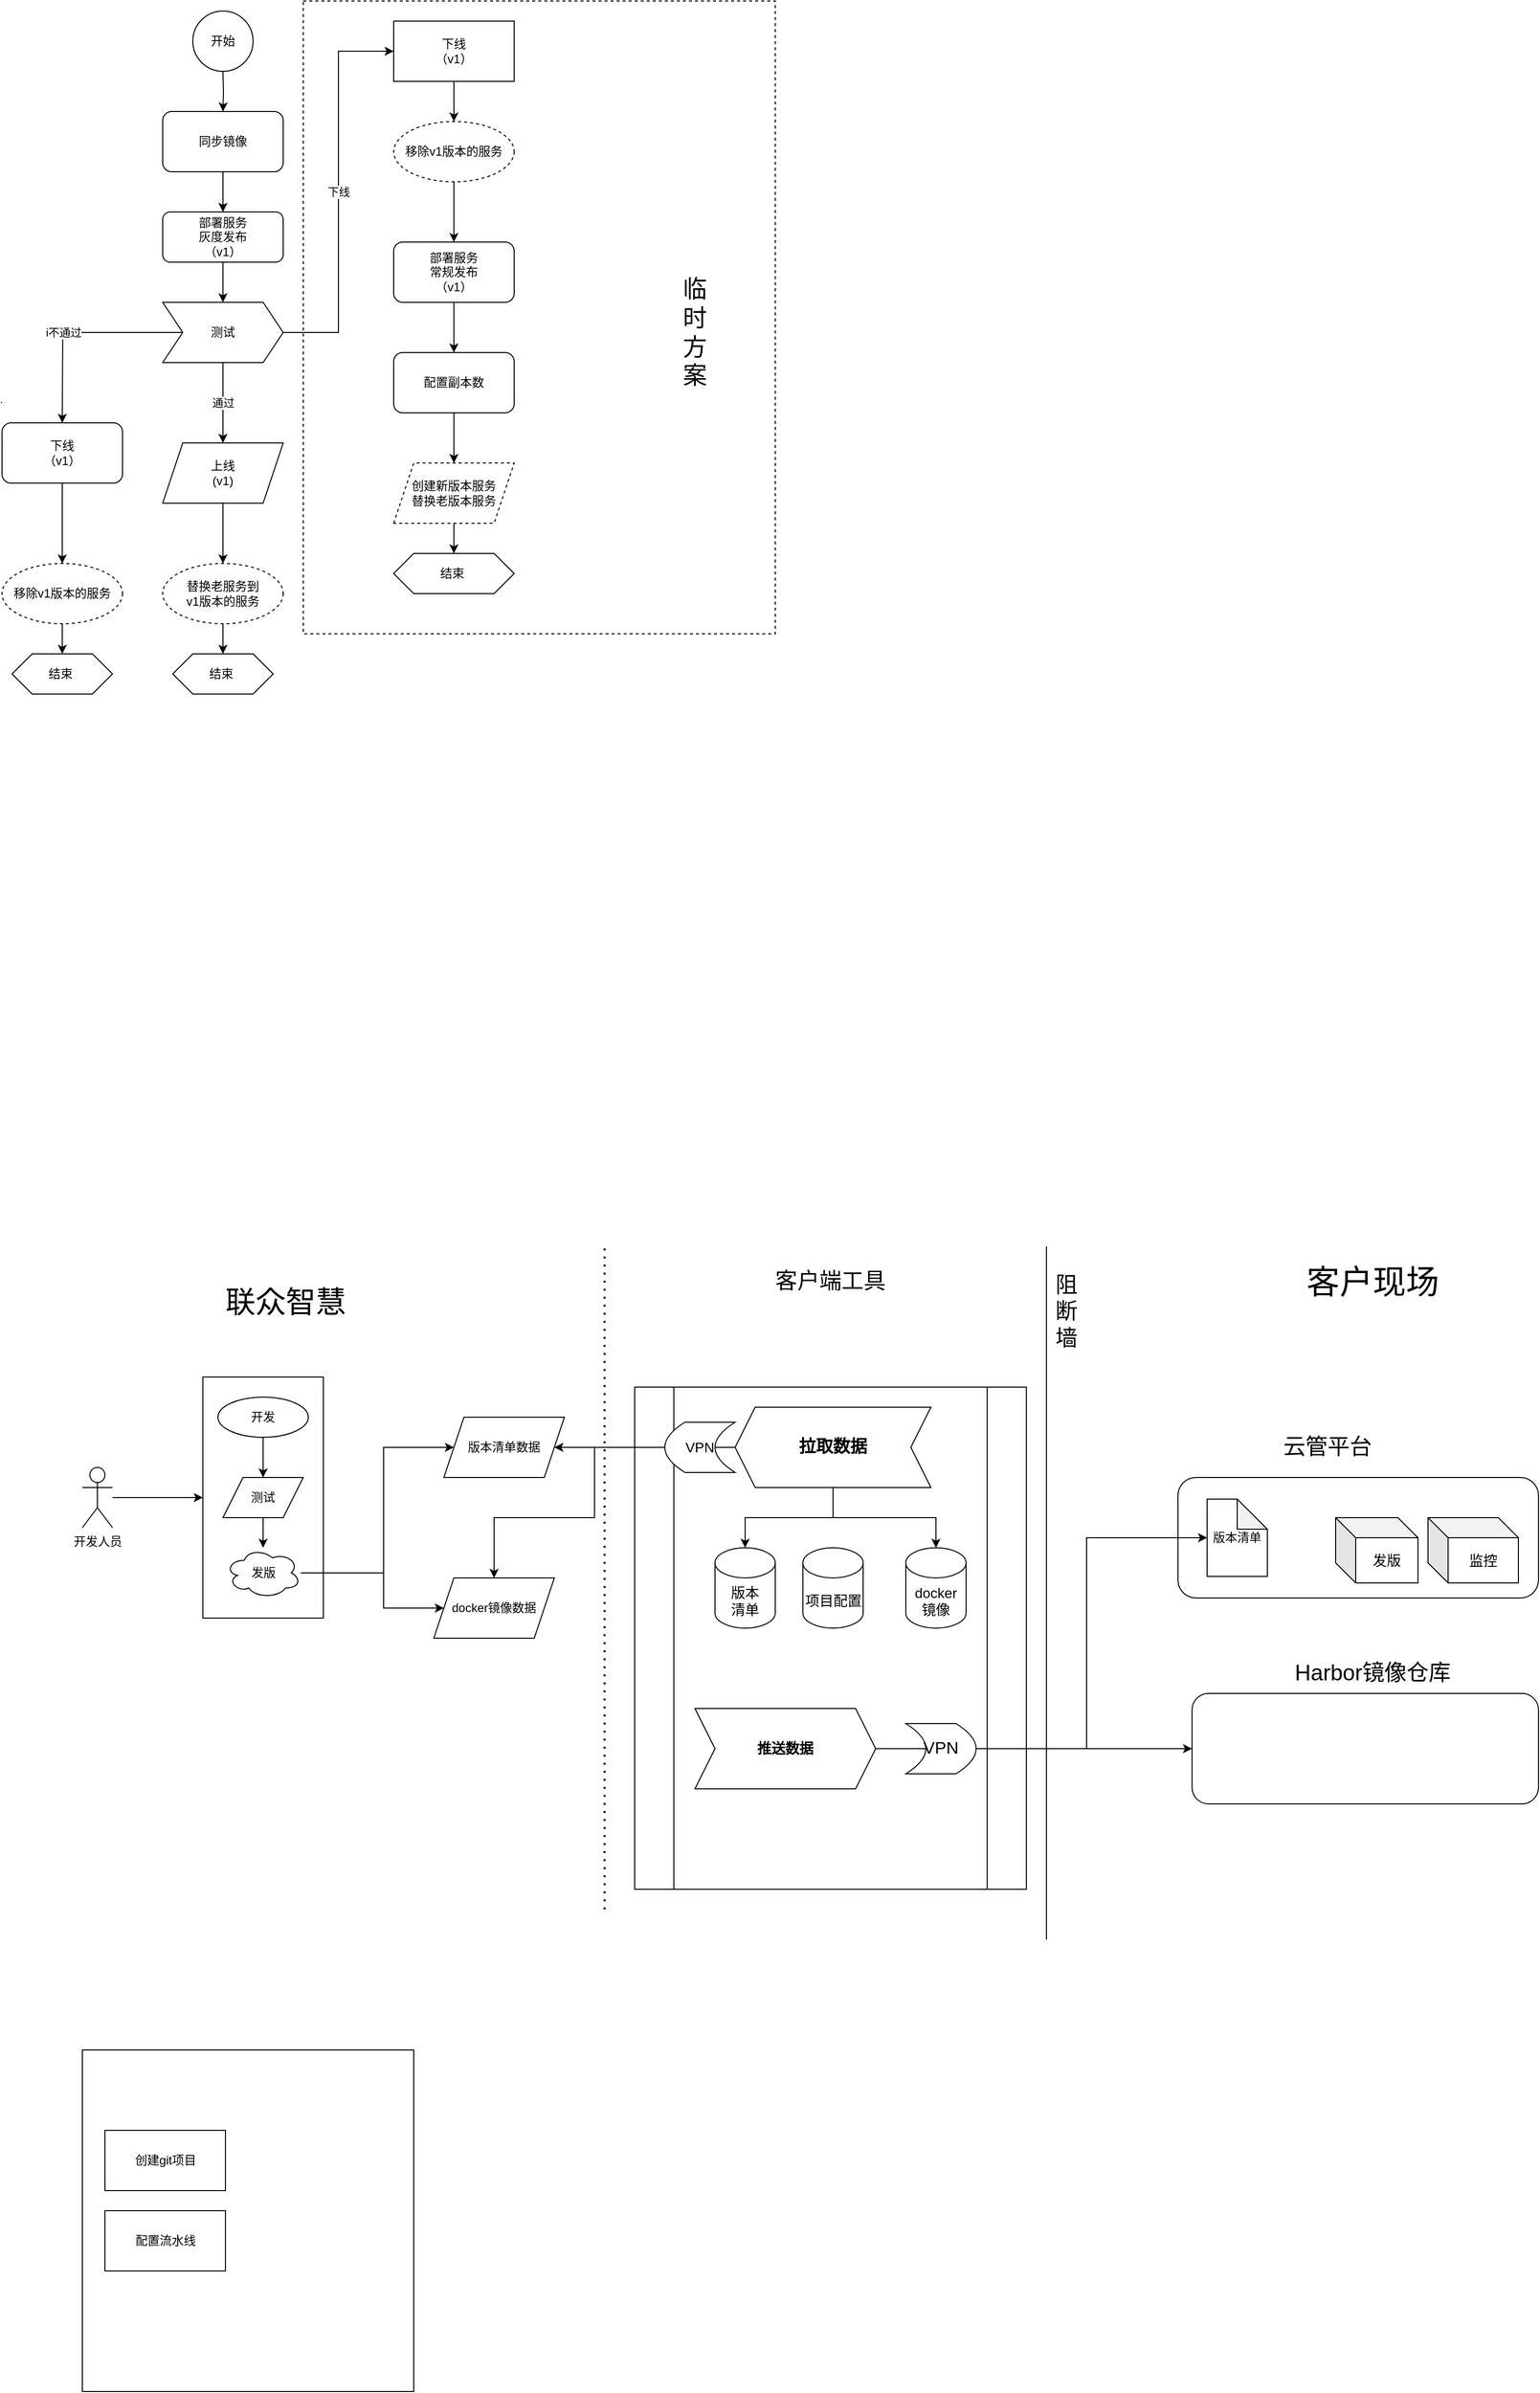 <mxfile version="20.2.3" type="github">
  <diagram id="aKOXHxGFXrtELs7mGaee" name="第 1 页">
    <mxGraphModel dx="626" dy="584" grid="1" gridSize="10" guides="1" tooltips="1" connect="1" arrows="1" fold="1" page="1" pageScale="1" pageWidth="827" pageHeight="1169" math="0" shadow="0">
      <root>
        <mxCell id="0" />
        <mxCell id="1" parent="0" />
        <mxCell id="2eoXuniDgy3FarlTxN_e-5" value="" style="rounded=0;whiteSpace=wrap;html=1;" vertex="1" parent="1">
          <mxGeometry x="90" y="2060" width="330" height="340" as="geometry" />
        </mxCell>
        <mxCell id="TaMHbcw07CwSiACDO4ns-48" value="" style="rounded=1;whiteSpace=wrap;html=1;fontSize=33;" parent="1" vertex="1">
          <mxGeometry x="1195" y="1705" width="345" height="110" as="geometry" />
        </mxCell>
        <mxCell id="TaMHbcw07CwSiACDO4ns-46" value="" style="rounded=1;whiteSpace=wrap;html=1;fontSize=33;" parent="1" vertex="1">
          <mxGeometry x="1181" y="1490" width="359" height="120" as="geometry" />
        </mxCell>
        <mxCell id="uRnvMdXlU50FcUm2w8r_-44" value="" style="verticalLabelPosition=bottom;verticalAlign=top;html=1;shape=mxgraph.basic.rect;fillColor2=none;strokeWidth=1;size=20;indent=5;strokeColor=default;dashed=1;" parent="1" vertex="1">
          <mxGeometry x="310" y="20" width="470" height="630" as="geometry" />
        </mxCell>
        <mxCell id="uRnvMdXlU50FcUm2w8r_-13" value="" style="endArrow=none;html=1;rounded=0;" parent="1" edge="1">
          <mxGeometry width="50" height="50" relative="1" as="geometry">
            <mxPoint x="10" y="420" as="sourcePoint" />
            <mxPoint x="9" y="419.406" as="targetPoint" />
          </mxGeometry>
        </mxCell>
        <mxCell id="uRnvMdXlU50FcUm2w8r_-24" style="edgeStyle=orthogonalEdgeStyle;rounded=0;orthogonalLoop=1;jettySize=auto;html=1;" parent="1" target="uRnvMdXlU50FcUm2w8r_-23" edge="1">
          <mxGeometry relative="1" as="geometry">
            <mxPoint x="230" y="90" as="sourcePoint" />
          </mxGeometry>
        </mxCell>
        <mxCell id="uRnvMdXlU50FcUm2w8r_-22" value="开始" style="ellipse;whiteSpace=wrap;html=1;aspect=fixed;" parent="1" vertex="1">
          <mxGeometry x="200" y="30" width="60" height="60" as="geometry" />
        </mxCell>
        <mxCell id="uRnvMdXlU50FcUm2w8r_-26" style="edgeStyle=orthogonalEdgeStyle;rounded=0;orthogonalLoop=1;jettySize=auto;html=1;" parent="1" source="uRnvMdXlU50FcUm2w8r_-23" target="uRnvMdXlU50FcUm2w8r_-25" edge="1">
          <mxGeometry relative="1" as="geometry" />
        </mxCell>
        <mxCell id="uRnvMdXlU50FcUm2w8r_-23" value="同步镜像" style="rounded=1;whiteSpace=wrap;html=1;" parent="1" vertex="1">
          <mxGeometry x="170" y="130" width="120" height="60" as="geometry" />
        </mxCell>
        <mxCell id="uRnvMdXlU50FcUm2w8r_-35" style="edgeStyle=orthogonalEdgeStyle;rounded=0;orthogonalLoop=1;jettySize=auto;html=1;" parent="1" source="uRnvMdXlU50FcUm2w8r_-25" target="uRnvMdXlU50FcUm2w8r_-34" edge="1">
          <mxGeometry relative="1" as="geometry" />
        </mxCell>
        <mxCell id="uRnvMdXlU50FcUm2w8r_-25" value="部署服务&lt;br&gt;灰度发布&lt;br&gt;（v1）" style="rounded=1;whiteSpace=wrap;html=1;" parent="1" vertex="1">
          <mxGeometry x="170" y="230" width="120" height="50" as="geometry" />
        </mxCell>
        <mxCell id="uRnvMdXlU50FcUm2w8r_-41" value="通过" style="edgeStyle=orthogonalEdgeStyle;rounded=0;orthogonalLoop=1;jettySize=auto;html=1;" parent="1" source="uRnvMdXlU50FcUm2w8r_-34" target="uRnvMdXlU50FcUm2w8r_-40" edge="1">
          <mxGeometry relative="1" as="geometry" />
        </mxCell>
        <mxCell id="uRnvMdXlU50FcUm2w8r_-43" value="i不通过" style="edgeStyle=orthogonalEdgeStyle;rounded=0;orthogonalLoop=1;jettySize=auto;html=1;" parent="1" source="uRnvMdXlU50FcUm2w8r_-34" edge="1">
          <mxGeometry x="0.143" relative="1" as="geometry">
            <mxPoint x="70" y="440" as="targetPoint" />
            <mxPoint as="offset" />
          </mxGeometry>
        </mxCell>
        <mxCell id="uRnvMdXlU50FcUm2w8r_-46" value="下线" style="edgeStyle=orthogonalEdgeStyle;rounded=0;orthogonalLoop=1;jettySize=auto;html=1;entryX=0;entryY=0.5;entryDx=0;entryDy=0;" parent="1" source="uRnvMdXlU50FcUm2w8r_-34" target="uRnvMdXlU50FcUm2w8r_-45" edge="1">
          <mxGeometry relative="1" as="geometry" />
        </mxCell>
        <mxCell id="uRnvMdXlU50FcUm2w8r_-34" value="测试" style="shape=step;perimeter=stepPerimeter;whiteSpace=wrap;html=1;fixedSize=1;" parent="1" vertex="1">
          <mxGeometry x="170" y="320" width="120" height="60" as="geometry" />
        </mxCell>
        <mxCell id="uRnvMdXlU50FcUm2w8r_-69" style="edgeStyle=orthogonalEdgeStyle;rounded=0;orthogonalLoop=1;jettySize=auto;html=1;" parent="1" source="uRnvMdXlU50FcUm2w8r_-40" target="uRnvMdXlU50FcUm2w8r_-68" edge="1">
          <mxGeometry relative="1" as="geometry" />
        </mxCell>
        <mxCell id="uRnvMdXlU50FcUm2w8r_-40" value="上线&lt;br&gt;(v1)" style="shape=parallelogram;perimeter=parallelogramPerimeter;whiteSpace=wrap;html=1;fixedSize=1;" parent="1" vertex="1">
          <mxGeometry x="170" y="460" width="120" height="60" as="geometry" />
        </mxCell>
        <mxCell id="uRnvMdXlU50FcUm2w8r_-58" value="" style="edgeStyle=orthogonalEdgeStyle;rounded=0;orthogonalLoop=1;jettySize=auto;html=1;" parent="1" source="uRnvMdXlU50FcUm2w8r_-42" target="uRnvMdXlU50FcUm2w8r_-57" edge="1">
          <mxGeometry relative="1" as="geometry" />
        </mxCell>
        <mxCell id="uRnvMdXlU50FcUm2w8r_-42" value="下线&lt;br&gt;（v1）" style="rounded=1;whiteSpace=wrap;html=1;" parent="1" vertex="1">
          <mxGeometry x="10" y="440" width="120" height="60" as="geometry" />
        </mxCell>
        <mxCell id="uRnvMdXlU50FcUm2w8r_-66" style="edgeStyle=orthogonalEdgeStyle;rounded=0;orthogonalLoop=1;jettySize=auto;html=1;" parent="1" source="uRnvMdXlU50FcUm2w8r_-45" target="uRnvMdXlU50FcUm2w8r_-64" edge="1">
          <mxGeometry relative="1" as="geometry" />
        </mxCell>
        <mxCell id="uRnvMdXlU50FcUm2w8r_-45" value="下线&lt;br&gt;（v1）" style="rounded=0;whiteSpace=wrap;html=1;strokeColor=default;" parent="1" vertex="1">
          <mxGeometry x="400" y="40" width="120" height="60" as="geometry" />
        </mxCell>
        <mxCell id="uRnvMdXlU50FcUm2w8r_-52" value="" style="edgeStyle=orthogonalEdgeStyle;rounded=0;orthogonalLoop=1;jettySize=auto;html=1;" parent="1" source="uRnvMdXlU50FcUm2w8r_-49" target="uRnvMdXlU50FcUm2w8r_-51" edge="1">
          <mxGeometry relative="1" as="geometry" />
        </mxCell>
        <mxCell id="uRnvMdXlU50FcUm2w8r_-49" value="部署服务&lt;br&gt;常规发布&lt;br&gt;（v1）" style="rounded=1;whiteSpace=wrap;html=1;strokeColor=default;" parent="1" vertex="1">
          <mxGeometry x="400" y="260" width="120" height="60" as="geometry" />
        </mxCell>
        <mxCell id="uRnvMdXlU50FcUm2w8r_-54" style="edgeStyle=orthogonalEdgeStyle;rounded=0;orthogonalLoop=1;jettySize=auto;html=1;entryX=0.5;entryY=0;entryDx=0;entryDy=0;" parent="1" source="uRnvMdXlU50FcUm2w8r_-51" target="uRnvMdXlU50FcUm2w8r_-53" edge="1">
          <mxGeometry relative="1" as="geometry" />
        </mxCell>
        <mxCell id="uRnvMdXlU50FcUm2w8r_-51" value="配置副本数" style="whiteSpace=wrap;html=1;rounded=1;" parent="1" vertex="1">
          <mxGeometry x="400" y="370" width="120" height="60" as="geometry" />
        </mxCell>
        <mxCell id="uRnvMdXlU50FcUm2w8r_-56" value="" style="edgeStyle=orthogonalEdgeStyle;rounded=0;orthogonalLoop=1;jettySize=auto;html=1;" parent="1" source="uRnvMdXlU50FcUm2w8r_-53" edge="1">
          <mxGeometry relative="1" as="geometry">
            <mxPoint x="460" y="570" as="targetPoint" />
          </mxGeometry>
        </mxCell>
        <mxCell id="uRnvMdXlU50FcUm2w8r_-53" value="创建新版本服务&lt;br&gt;替换老版本服务" style="shape=parallelogram;perimeter=parallelogramPerimeter;whiteSpace=wrap;html=1;fixedSize=1;strokeColor=default;dashed=1;" parent="1" vertex="1">
          <mxGeometry x="400" y="480" width="120" height="60" as="geometry" />
        </mxCell>
        <mxCell id="uRnvMdXlU50FcUm2w8r_-62" style="edgeStyle=orthogonalEdgeStyle;rounded=0;orthogonalLoop=1;jettySize=auto;html=1;" parent="1" source="uRnvMdXlU50FcUm2w8r_-57" edge="1">
          <mxGeometry relative="1" as="geometry">
            <mxPoint x="70" y="670" as="targetPoint" />
          </mxGeometry>
        </mxCell>
        <mxCell id="uRnvMdXlU50FcUm2w8r_-57" value="移除v1版本的服务" style="ellipse;whiteSpace=wrap;html=1;rounded=1;dashed=1;" parent="1" vertex="1">
          <mxGeometry x="10" y="580" width="120" height="60" as="geometry" />
        </mxCell>
        <mxCell id="uRnvMdXlU50FcUm2w8r_-61" value="结束&amp;nbsp;" style="shape=hexagon;perimeter=hexagonPerimeter2;whiteSpace=wrap;html=1;fixedSize=1;strokeColor=default;" parent="1" vertex="1">
          <mxGeometry x="20" y="670" width="100" height="40" as="geometry" />
        </mxCell>
        <mxCell id="uRnvMdXlU50FcUm2w8r_-67" style="edgeStyle=orthogonalEdgeStyle;rounded=0;orthogonalLoop=1;jettySize=auto;html=1;" parent="1" source="uRnvMdXlU50FcUm2w8r_-64" target="uRnvMdXlU50FcUm2w8r_-49" edge="1">
          <mxGeometry relative="1" as="geometry" />
        </mxCell>
        <mxCell id="uRnvMdXlU50FcUm2w8r_-64" value="移除v1版本的服务" style="ellipse;whiteSpace=wrap;html=1;rounded=1;dashed=1;" parent="1" vertex="1">
          <mxGeometry x="400" y="140" width="120" height="60" as="geometry" />
        </mxCell>
        <mxCell id="uRnvMdXlU50FcUm2w8r_-71" value="" style="edgeStyle=orthogonalEdgeStyle;rounded=0;orthogonalLoop=1;jettySize=auto;html=1;" parent="1" source="uRnvMdXlU50FcUm2w8r_-68" target="uRnvMdXlU50FcUm2w8r_-70" edge="1">
          <mxGeometry relative="1" as="geometry" />
        </mxCell>
        <mxCell id="uRnvMdXlU50FcUm2w8r_-68" value="替换老服务到&lt;br&gt;v1版本的服务" style="ellipse;whiteSpace=wrap;html=1;rounded=1;dashed=1;" parent="1" vertex="1">
          <mxGeometry x="170" y="580" width="120" height="60" as="geometry" />
        </mxCell>
        <mxCell id="uRnvMdXlU50FcUm2w8r_-70" value="结束&amp;nbsp;" style="shape=hexagon;perimeter=hexagonPerimeter2;whiteSpace=wrap;html=1;fixedSize=1;strokeColor=default;" parent="1" vertex="1">
          <mxGeometry x="180" y="670" width="100" height="40" as="geometry" />
        </mxCell>
        <mxCell id="uRnvMdXlU50FcUm2w8r_-72" value="结束&amp;nbsp;" style="shape=hexagon;perimeter=hexagonPerimeter2;whiteSpace=wrap;html=1;fixedSize=1;strokeColor=default;" parent="1" vertex="1">
          <mxGeometry x="400" y="570" width="120" height="40" as="geometry" />
        </mxCell>
        <mxCell id="uRnvMdXlU50FcUm2w8r_-73" value="临&lt;br style=&quot;font-size: 24px;&quot;&gt;时&lt;br style=&quot;font-size: 24px;&quot;&gt;方&lt;br style=&quot;font-size: 24px;&quot;&gt;案" style="text;html=1;strokeColor=none;fillColor=none;align=center;verticalAlign=middle;whiteSpace=wrap;rounded=0;fontSize=24;" parent="1" vertex="1">
          <mxGeometry x="670" y="110" width="60" height="480" as="geometry" />
        </mxCell>
        <mxCell id="TaMHbcw07CwSiACDO4ns-1" value="" style="rounded=0;whiteSpace=wrap;html=1;" parent="1" vertex="1">
          <mxGeometry x="210" y="1390" width="120" height="240" as="geometry" />
        </mxCell>
        <mxCell id="TaMHbcw07CwSiACDO4ns-6" style="edgeStyle=orthogonalEdgeStyle;rounded=0;orthogonalLoop=1;jettySize=auto;html=1;" parent="1" source="TaMHbcw07CwSiACDO4ns-2" target="TaMHbcw07CwSiACDO4ns-1" edge="1">
          <mxGeometry relative="1" as="geometry" />
        </mxCell>
        <mxCell id="TaMHbcw07CwSiACDO4ns-2" value="开发人员" style="shape=umlActor;verticalLabelPosition=bottom;verticalAlign=top;html=1;outlineConnect=0;" parent="1" vertex="1">
          <mxGeometry x="90" y="1480" width="30" height="60" as="geometry" />
        </mxCell>
        <mxCell id="TaMHbcw07CwSiACDO4ns-9" value="" style="edgeStyle=orthogonalEdgeStyle;rounded=0;orthogonalLoop=1;jettySize=auto;html=1;" parent="1" source="TaMHbcw07CwSiACDO4ns-7" target="TaMHbcw07CwSiACDO4ns-8" edge="1">
          <mxGeometry relative="1" as="geometry" />
        </mxCell>
        <mxCell id="TaMHbcw07CwSiACDO4ns-7" value="开发" style="ellipse;whiteSpace=wrap;html=1;" parent="1" vertex="1">
          <mxGeometry x="225" y="1410" width="90" height="40" as="geometry" />
        </mxCell>
        <mxCell id="TaMHbcw07CwSiACDO4ns-11" value="" style="edgeStyle=orthogonalEdgeStyle;rounded=0;orthogonalLoop=1;jettySize=auto;html=1;" parent="1" source="TaMHbcw07CwSiACDO4ns-8" target="TaMHbcw07CwSiACDO4ns-10" edge="1">
          <mxGeometry relative="1" as="geometry" />
        </mxCell>
        <mxCell id="TaMHbcw07CwSiACDO4ns-8" value="测试" style="shape=parallelogram;perimeter=parallelogramPerimeter;whiteSpace=wrap;html=1;fixedSize=1;" parent="1" vertex="1">
          <mxGeometry x="230" y="1490" width="80" height="40" as="geometry" />
        </mxCell>
        <mxCell id="TaMHbcw07CwSiACDO4ns-14" style="edgeStyle=orthogonalEdgeStyle;rounded=0;orthogonalLoop=1;jettySize=auto;html=1;entryX=0;entryY=0.5;entryDx=0;entryDy=0;" parent="1" source="TaMHbcw07CwSiACDO4ns-10" target="TaMHbcw07CwSiACDO4ns-12" edge="1">
          <mxGeometry relative="1" as="geometry">
            <Array as="points">
              <mxPoint x="390" y="1585" />
              <mxPoint x="390" y="1460" />
            </Array>
          </mxGeometry>
        </mxCell>
        <mxCell id="TaMHbcw07CwSiACDO4ns-15" style="edgeStyle=orthogonalEdgeStyle;rounded=0;orthogonalLoop=1;jettySize=auto;html=1;entryX=0;entryY=0.5;entryDx=0;entryDy=0;" parent="1" source="TaMHbcw07CwSiACDO4ns-10" target="TaMHbcw07CwSiACDO4ns-13" edge="1">
          <mxGeometry relative="1" as="geometry">
            <Array as="points">
              <mxPoint x="390" y="1585" />
              <mxPoint x="390" y="1620" />
            </Array>
          </mxGeometry>
        </mxCell>
        <mxCell id="TaMHbcw07CwSiACDO4ns-10" value="发版" style="ellipse;shape=cloud;whiteSpace=wrap;html=1;" parent="1" vertex="1">
          <mxGeometry x="232.5" y="1560" width="75" height="50" as="geometry" />
        </mxCell>
        <mxCell id="TaMHbcw07CwSiACDO4ns-12" value="版本清单数据" style="shape=parallelogram;perimeter=parallelogramPerimeter;whiteSpace=wrap;html=1;fixedSize=1;" parent="1" vertex="1">
          <mxGeometry x="450" y="1430" width="120" height="60" as="geometry" />
        </mxCell>
        <mxCell id="TaMHbcw07CwSiACDO4ns-13" value="docker镜像数据" style="shape=parallelogram;perimeter=parallelogramPerimeter;whiteSpace=wrap;html=1;fixedSize=1;" parent="1" vertex="1">
          <mxGeometry x="440" y="1590" width="120" height="60" as="geometry" />
        </mxCell>
        <mxCell id="TaMHbcw07CwSiACDO4ns-17" value="" style="endArrow=none;dashed=1;html=1;dashPattern=1 3;strokeWidth=2;rounded=0;" parent="1" edge="1">
          <mxGeometry width="50" height="50" relative="1" as="geometry">
            <mxPoint x="610" y="1920" as="sourcePoint" />
            <mxPoint x="610" y="1260" as="targetPoint" />
          </mxGeometry>
        </mxCell>
        <mxCell id="TaMHbcw07CwSiACDO4ns-18" value="联众智慧" style="text;html=1;strokeColor=none;fillColor=none;align=center;verticalAlign=middle;whiteSpace=wrap;rounded=0;fontSize=30;" parent="1" vertex="1">
          <mxGeometry x="180" y="1300" width="225" height="30" as="geometry" />
        </mxCell>
        <mxCell id="TaMHbcw07CwSiACDO4ns-19" value="" style="endArrow=none;html=1;rounded=0;fontSize=30;" parent="1" edge="1">
          <mxGeometry width="50" height="50" relative="1" as="geometry">
            <mxPoint x="1050" y="1950" as="sourcePoint" />
            <mxPoint x="1050" y="1260" as="targetPoint" />
          </mxGeometry>
        </mxCell>
        <mxCell id="TaMHbcw07CwSiACDO4ns-20" value="阻断墙" style="text;html=1;strokeColor=none;fillColor=none;align=center;verticalAlign=middle;whiteSpace=wrap;rounded=0;fontSize=22;" parent="1" vertex="1">
          <mxGeometry x="1050" y="1280" width="40" height="90" as="geometry" />
        </mxCell>
        <mxCell id="TaMHbcw07CwSiACDO4ns-22" value="" style="shape=process;whiteSpace=wrap;html=1;backgroundOutline=1;fontSize=22;" parent="1" vertex="1">
          <mxGeometry x="640" y="1400" width="390" height="500" as="geometry" />
        </mxCell>
        <mxCell id="TaMHbcw07CwSiACDO4ns-23" value="客户端工具" style="text;html=1;strokeColor=none;fillColor=none;align=center;verticalAlign=middle;whiteSpace=wrap;rounded=0;fontSize=22;" parent="1" vertex="1">
          <mxGeometry x="760" y="1280" width="150" height="30" as="geometry" />
        </mxCell>
        <mxCell id="TaMHbcw07CwSiACDO4ns-24" value="docker&lt;br&gt;镜像" style="shape=cylinder3;whiteSpace=wrap;html=1;boundedLbl=1;backgroundOutline=1;size=15;fontSize=14;" parent="1" vertex="1">
          <mxGeometry x="910" y="1560" width="60" height="80" as="geometry" />
        </mxCell>
        <mxCell id="TaMHbcw07CwSiACDO4ns-25" value="版本&lt;br&gt;清单" style="shape=cylinder3;whiteSpace=wrap;html=1;boundedLbl=1;backgroundOutline=1;size=15;fontSize=14;" parent="1" vertex="1">
          <mxGeometry x="720" y="1560" width="60" height="80" as="geometry" />
        </mxCell>
        <mxCell id="TaMHbcw07CwSiACDO4ns-27" style="edgeStyle=orthogonalEdgeStyle;rounded=0;orthogonalLoop=1;jettySize=auto;html=1;entryX=1;entryY=0.5;entryDx=0;entryDy=0;fontSize=14;" parent="1" source="TaMHbcw07CwSiACDO4ns-26" target="TaMHbcw07CwSiACDO4ns-12" edge="1">
          <mxGeometry relative="1" as="geometry" />
        </mxCell>
        <mxCell id="TaMHbcw07CwSiACDO4ns-29" style="edgeStyle=orthogonalEdgeStyle;rounded=0;orthogonalLoop=1;jettySize=auto;html=1;fontSize=14;startArrow=none;" parent="1" source="TaMHbcw07CwSiACDO4ns-28" target="TaMHbcw07CwSiACDO4ns-13" edge="1">
          <mxGeometry relative="1" as="geometry">
            <mxPoint x="740" y="1460" as="sourcePoint" />
            <Array as="points">
              <mxPoint x="600" y="1460" />
              <mxPoint x="600" y="1530" />
              <mxPoint x="500" y="1530" />
            </Array>
          </mxGeometry>
        </mxCell>
        <mxCell id="TaMHbcw07CwSiACDO4ns-30" style="edgeStyle=orthogonalEdgeStyle;rounded=0;orthogonalLoop=1;jettySize=auto;html=1;fontSize=14;" parent="1" source="TaMHbcw07CwSiACDO4ns-26" target="TaMHbcw07CwSiACDO4ns-25" edge="1">
          <mxGeometry relative="1" as="geometry" />
        </mxCell>
        <mxCell id="TaMHbcw07CwSiACDO4ns-31" style="edgeStyle=orthogonalEdgeStyle;rounded=0;orthogonalLoop=1;jettySize=auto;html=1;entryX=0.5;entryY=0;entryDx=0;entryDy=0;entryPerimeter=0;fontSize=14;" parent="1" source="TaMHbcw07CwSiACDO4ns-26" target="TaMHbcw07CwSiACDO4ns-24" edge="1">
          <mxGeometry relative="1" as="geometry" />
        </mxCell>
        <mxCell id="TaMHbcw07CwSiACDO4ns-26" value="" style="shape=step;perimeter=stepPerimeter;whiteSpace=wrap;html=1;fixedSize=1;fontSize=14;rotation=-180;" parent="1" vertex="1">
          <mxGeometry x="740" y="1420" width="195" height="80" as="geometry" />
        </mxCell>
        <mxCell id="TaMHbcw07CwSiACDO4ns-32" value="拉取数据" style="text;html=1;strokeColor=none;fillColor=none;align=center;verticalAlign=middle;whiteSpace=wrap;rounded=0;fontSize=17;fontStyle=1" parent="1" vertex="1">
          <mxGeometry x="790" y="1445" width="95" height="30" as="geometry" />
        </mxCell>
        <mxCell id="TaMHbcw07CwSiACDO4ns-28" value="VPN" style="shape=dataStorage;whiteSpace=wrap;html=1;fixedSize=1;fontSize=14;" parent="1" vertex="1">
          <mxGeometry x="670" y="1435" width="70" height="50" as="geometry" />
        </mxCell>
        <mxCell id="TaMHbcw07CwSiACDO4ns-34" value="项目配置" style="shape=cylinder3;whiteSpace=wrap;html=1;boundedLbl=1;backgroundOutline=1;size=15;fontSize=14;" parent="1" vertex="1">
          <mxGeometry x="807.5" y="1560" width="60" height="80" as="geometry" />
        </mxCell>
        <mxCell id="TaMHbcw07CwSiACDO4ns-50" style="edgeStyle=orthogonalEdgeStyle;rounded=0;orthogonalLoop=1;jettySize=auto;html=1;entryX=0;entryY=0.5;entryDx=0;entryDy=0;fontSize=22;" parent="1" source="TaMHbcw07CwSiACDO4ns-35" target="TaMHbcw07CwSiACDO4ns-48" edge="1">
          <mxGeometry relative="1" as="geometry" />
        </mxCell>
        <mxCell id="TaMHbcw07CwSiACDO4ns-51" style="edgeStyle=orthogonalEdgeStyle;rounded=0;orthogonalLoop=1;jettySize=auto;html=1;fontSize=22;entryX=0;entryY=0.5;entryDx=0;entryDy=0;entryPerimeter=0;" parent="1" source="TaMHbcw07CwSiACDO4ns-35" target="TaMHbcw07CwSiACDO4ns-54" edge="1">
          <mxGeometry relative="1" as="geometry">
            <mxPoint x="1210.0" y="1552.5" as="targetPoint" />
            <Array as="points">
              <mxPoint x="1090" y="1760" />
              <mxPoint x="1090" y="1550" />
            </Array>
          </mxGeometry>
        </mxCell>
        <mxCell id="TaMHbcw07CwSiACDO4ns-35" value="推送数据" style="shape=step;perimeter=stepPerimeter;whiteSpace=wrap;html=1;fixedSize=1;fontSize=14;rotation=0;fontStyle=1" parent="1" vertex="1">
          <mxGeometry x="700" y="1720" width="180" height="80" as="geometry" />
        </mxCell>
        <mxCell id="TaMHbcw07CwSiACDO4ns-36" value="" style="shape=dataStorage;whiteSpace=wrap;html=1;fixedSize=1;fontSize=14;rotation=-180;" parent="1" vertex="1">
          <mxGeometry x="910" y="1735" width="70" height="50" as="geometry" />
        </mxCell>
        <mxCell id="TaMHbcw07CwSiACDO4ns-37" value="VPN" style="text;html=1;strokeColor=none;fillColor=none;align=center;verticalAlign=middle;whiteSpace=wrap;rounded=0;fontSize=17;" parent="1" vertex="1">
          <mxGeometry x="915" y="1745" width="60" height="30" as="geometry" />
        </mxCell>
        <mxCell id="TaMHbcw07CwSiACDO4ns-41" value="客户现场" style="text;html=1;strokeColor=none;fillColor=none;align=center;verticalAlign=middle;whiteSpace=wrap;rounded=0;fontSize=33;fontStyle=0" parent="1" vertex="1">
          <mxGeometry x="1220" y="1280" width="310" height="30" as="geometry" />
        </mxCell>
        <mxCell id="TaMHbcw07CwSiACDO4ns-42" value="云管平台" style="text;html=1;strokeColor=none;fillColor=none;align=center;verticalAlign=middle;whiteSpace=wrap;rounded=0;fontSize=22;fontStyle=0" parent="1" vertex="1">
          <mxGeometry x="1200" y="1445" width="260" height="30" as="geometry" />
        </mxCell>
        <mxCell id="TaMHbcw07CwSiACDO4ns-45" value="Harbor镜像仓库" style="text;html=1;strokeColor=none;fillColor=none;align=center;verticalAlign=middle;whiteSpace=wrap;rounded=0;fontSize=22;fontStyle=0" parent="1" vertex="1">
          <mxGeometry x="1220" y="1670" width="310" height="30" as="geometry" />
        </mxCell>
        <mxCell id="TaMHbcw07CwSiACDO4ns-47" value="发版" style="shape=cube;whiteSpace=wrap;html=1;boundedLbl=1;backgroundOutline=1;darkOpacity=0.05;darkOpacity2=0.1;fontSize=14;" parent="1" vertex="1">
          <mxGeometry x="1338" y="1530" width="82" height="65" as="geometry" />
        </mxCell>
        <mxCell id="TaMHbcw07CwSiACDO4ns-52" value="监控" style="shape=cube;whiteSpace=wrap;html=1;boundedLbl=1;backgroundOutline=1;darkOpacity=0.05;darkOpacity2=0.1;fontSize=14;" parent="1" vertex="1">
          <mxGeometry x="1430" y="1530" width="90" height="65" as="geometry" />
        </mxCell>
        <mxCell id="TaMHbcw07CwSiACDO4ns-54" value="版本清单" style="shape=note;whiteSpace=wrap;html=1;backgroundOutline=1;darkOpacity=0.05;fontSize=12;" parent="1" vertex="1">
          <mxGeometry x="1210" y="1511.5" width="60" height="77" as="geometry" />
        </mxCell>
        <mxCell id="2eoXuniDgy3FarlTxN_e-3" value="配置流水线" style="rounded=0;whiteSpace=wrap;html=1;" vertex="1" parent="1">
          <mxGeometry x="112.5" y="2220" width="120" height="60" as="geometry" />
        </mxCell>
        <mxCell id="2eoXuniDgy3FarlTxN_e-4" value="创建git项目" style="rounded=0;whiteSpace=wrap;html=1;" vertex="1" parent="1">
          <mxGeometry x="112.5" y="2140" width="120" height="60" as="geometry" />
        </mxCell>
      </root>
    </mxGraphModel>
  </diagram>
</mxfile>
